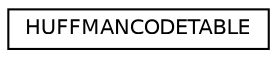 digraph "Graphical Class Hierarchy"
{
 // LATEX_PDF_SIZE
  edge [fontname="Helvetica",fontsize="10",labelfontname="Helvetica",labelfontsize="10"];
  node [fontname="Helvetica",fontsize="10",shape=record];
  rankdir="LR";
  Node0 [label="HUFFMANCODETABLE",height=0.2,width=0.4,color="black", fillcolor="white", style="filled",URL="$d2/d6e/structHUFFMANCODETABLE.html",tooltip=" "];
}
